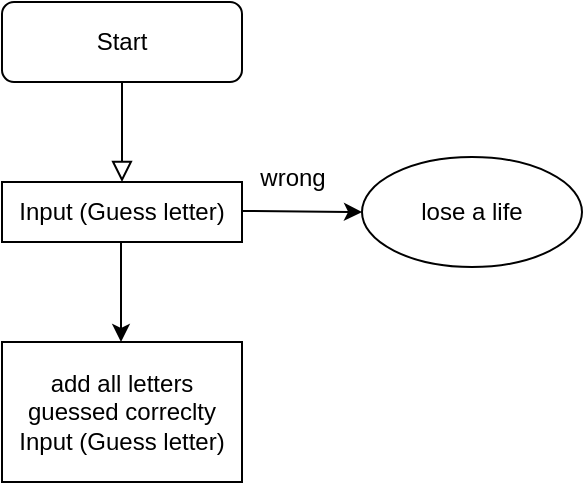 <mxfile version="17.4.0" type="device"><diagram id="C5RBs43oDa-KdzZeNtuy" name="Page-1"><mxGraphModel dx="1182" dy="675" grid="1" gridSize="10" guides="1" tooltips="1" connect="1" arrows="1" fold="1" page="1" pageScale="1" pageWidth="827" pageHeight="1169" math="0" shadow="0"><root><mxCell id="WIyWlLk6GJQsqaUBKTNV-0"/><mxCell id="WIyWlLk6GJQsqaUBKTNV-1" parent="WIyWlLk6GJQsqaUBKTNV-0"/><mxCell id="WIyWlLk6GJQsqaUBKTNV-2" value="" style="rounded=0;html=1;jettySize=auto;orthogonalLoop=1;fontSize=11;endArrow=block;endFill=0;endSize=8;strokeWidth=1;shadow=0;labelBackgroundColor=none;edgeStyle=orthogonalEdgeStyle;" parent="WIyWlLk6GJQsqaUBKTNV-1" source="WIyWlLk6GJQsqaUBKTNV-3" edge="1"><mxGeometry relative="1" as="geometry"><mxPoint x="220" y="170" as="targetPoint"/></mxGeometry></mxCell><mxCell id="WIyWlLk6GJQsqaUBKTNV-3" value="Start" style="rounded=1;whiteSpace=wrap;html=1;fontSize=12;glass=0;strokeWidth=1;shadow=0;" parent="WIyWlLk6GJQsqaUBKTNV-1" vertex="1"><mxGeometry x="160" y="80" width="120" height="40" as="geometry"/></mxCell><mxCell id="MpfNT7YJsQ4ReaNGZ_rQ-0" value="Input (Guess letter)" style="rounded=0;whiteSpace=wrap;html=1;" vertex="1" parent="WIyWlLk6GJQsqaUBKTNV-1"><mxGeometry x="160" y="170" width="120" height="30" as="geometry"/></mxCell><mxCell id="MpfNT7YJsQ4ReaNGZ_rQ-1" value="lose a life" style="ellipse;whiteSpace=wrap;html=1;" vertex="1" parent="WIyWlLk6GJQsqaUBKTNV-1"><mxGeometry x="340" y="157.5" width="110" height="55" as="geometry"/></mxCell><mxCell id="MpfNT7YJsQ4ReaNGZ_rQ-2" value="" style="endArrow=classic;html=1;rounded=0;" edge="1" parent="WIyWlLk6GJQsqaUBKTNV-1"><mxGeometry width="50" height="50" relative="1" as="geometry"><mxPoint x="280" y="184.5" as="sourcePoint"/><mxPoint x="340" y="185" as="targetPoint"/></mxGeometry></mxCell><mxCell id="MpfNT7YJsQ4ReaNGZ_rQ-3" value="wrong" style="text;html=1;align=center;verticalAlign=middle;resizable=0;points=[];autosize=1;strokeColor=none;fillColor=none;" vertex="1" parent="WIyWlLk6GJQsqaUBKTNV-1"><mxGeometry x="280" y="157.5" width="50" height="20" as="geometry"/></mxCell><mxCell id="MpfNT7YJsQ4ReaNGZ_rQ-4" value="" style="endArrow=classic;html=1;rounded=0;" edge="1" parent="WIyWlLk6GJQsqaUBKTNV-1"><mxGeometry width="50" height="50" relative="1" as="geometry"><mxPoint x="219.5" y="200" as="sourcePoint"/><mxPoint x="219.5" y="250" as="targetPoint"/><Array as="points"><mxPoint x="219.5" y="220"/></Array></mxGeometry></mxCell><mxCell id="MpfNT7YJsQ4ReaNGZ_rQ-5" value="add all letters guessed correclty&lt;br&gt;Input (Guess letter)" style="rounded=0;whiteSpace=wrap;html=1;" vertex="1" parent="WIyWlLk6GJQsqaUBKTNV-1"><mxGeometry x="160" y="250" width="120" height="70" as="geometry"/></mxCell></root></mxGraphModel></diagram></mxfile>